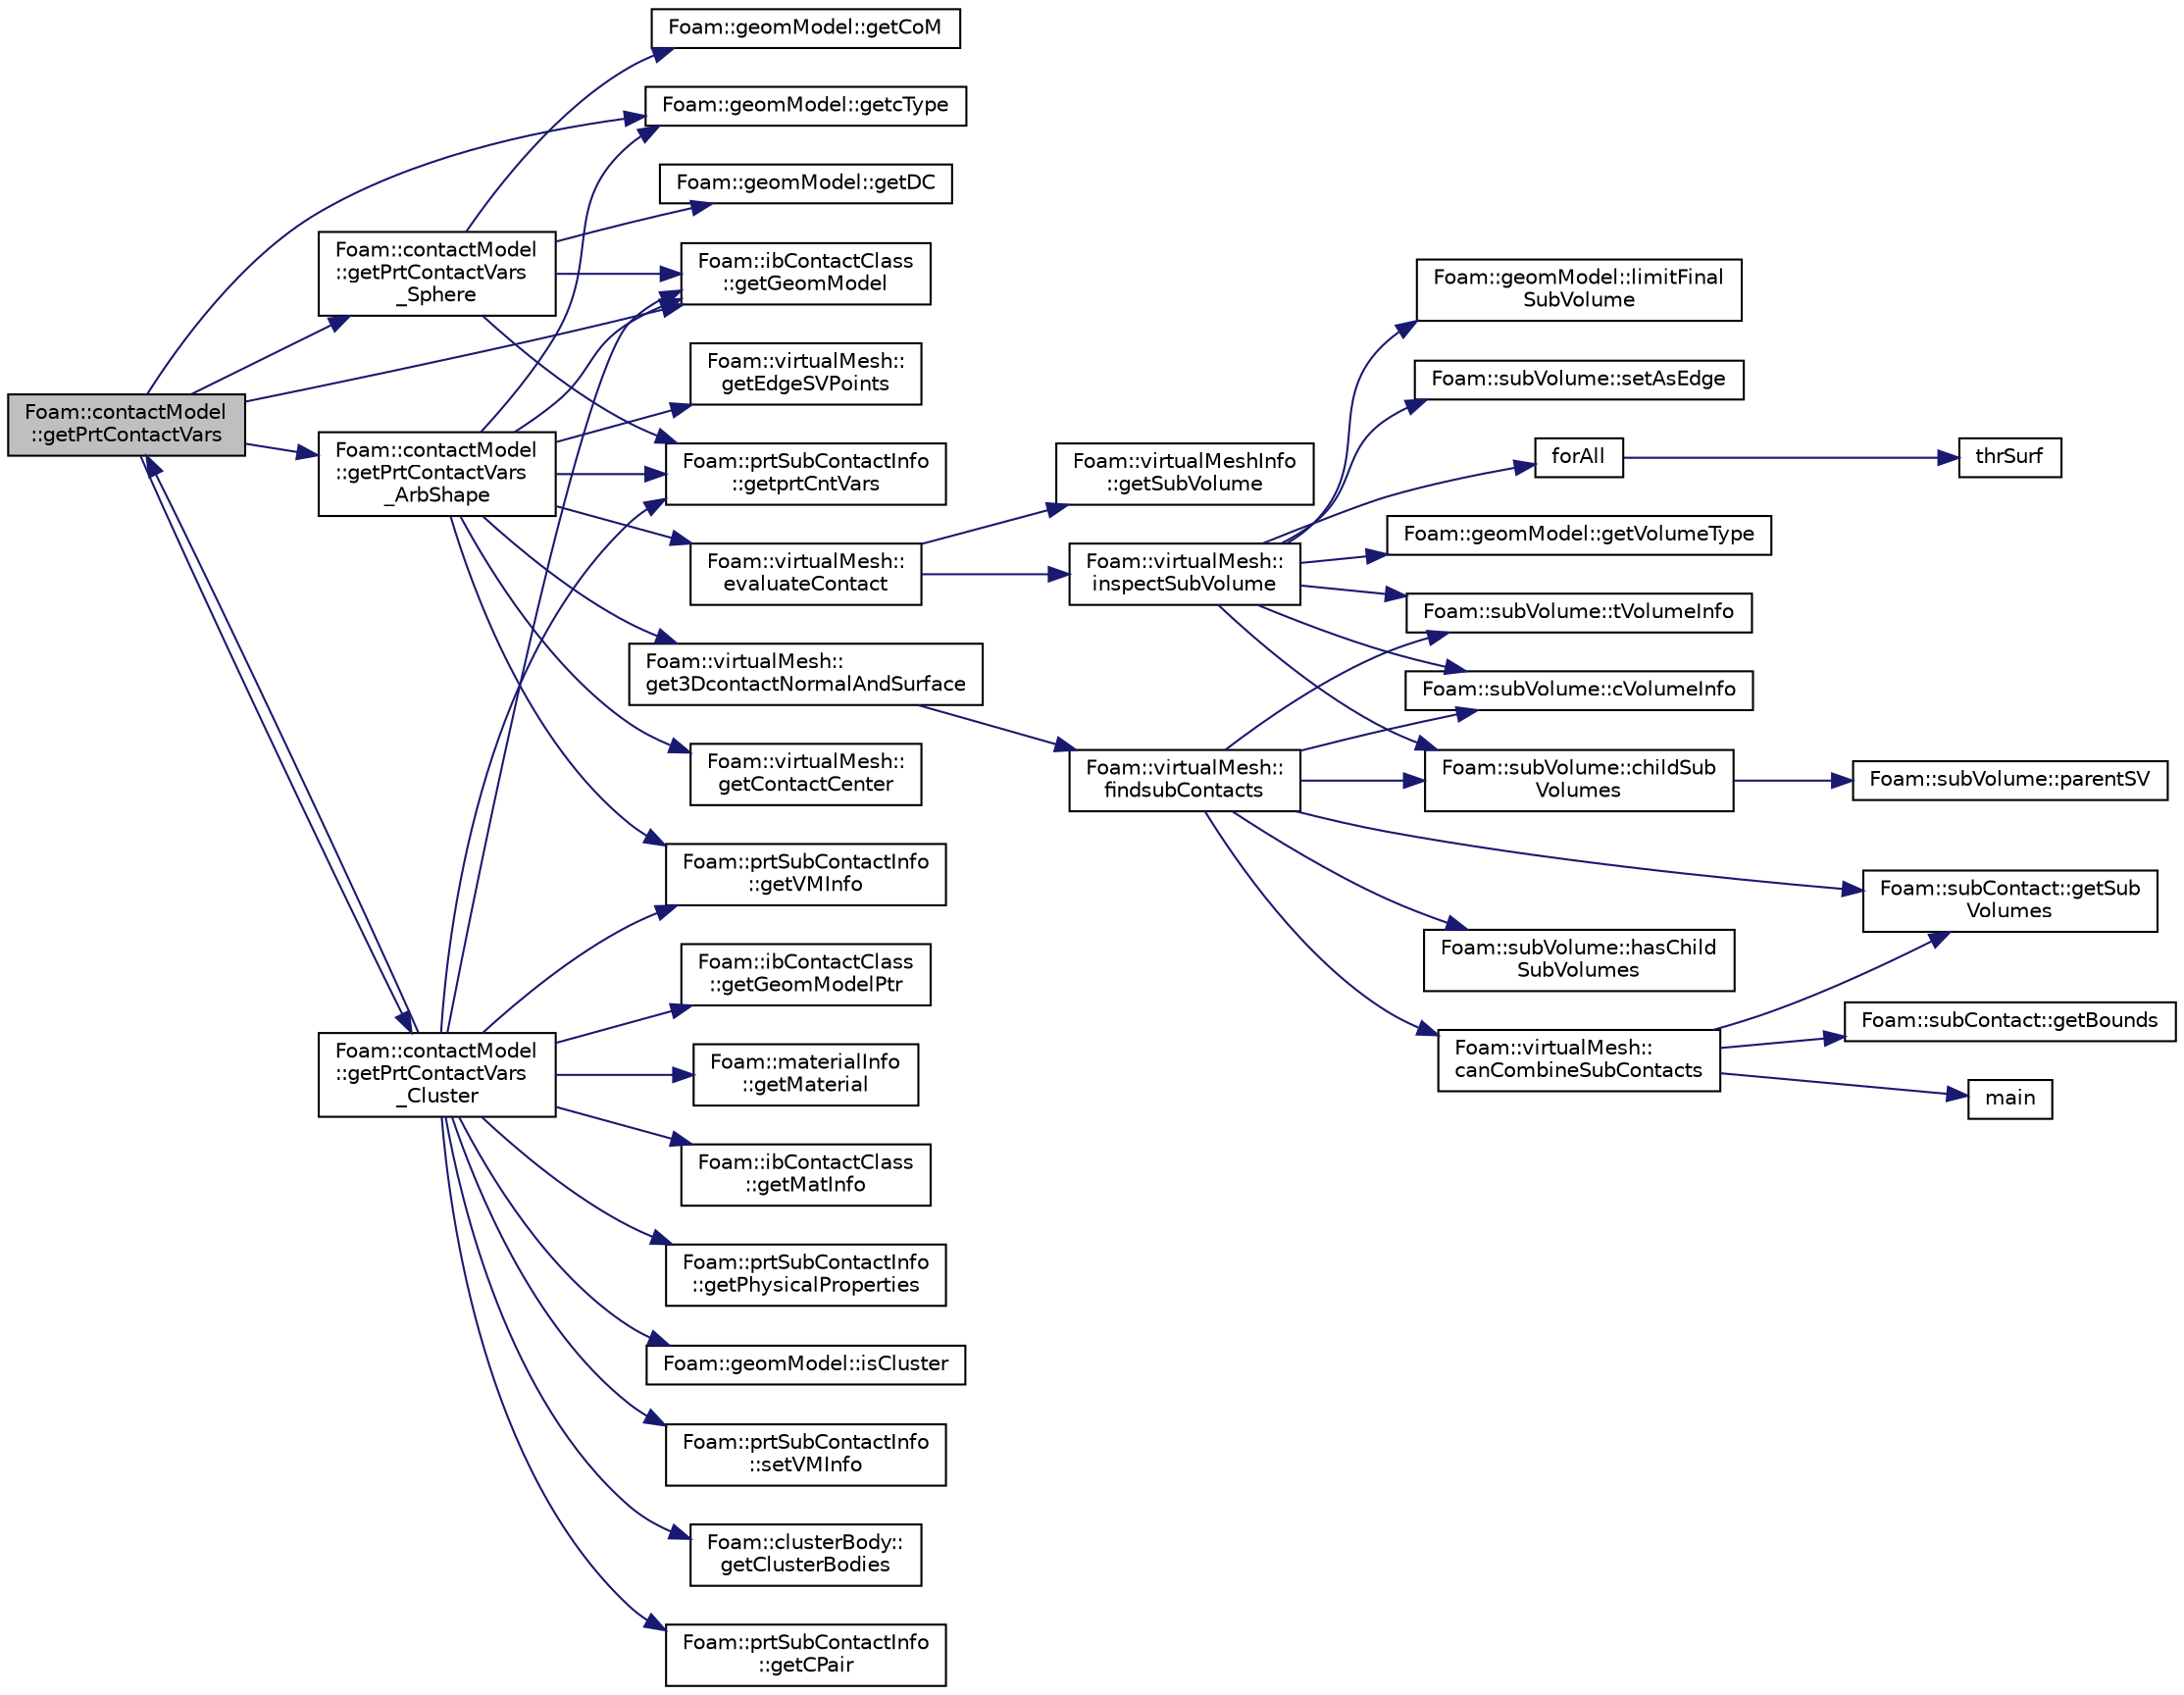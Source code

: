 digraph "Foam::contactModel::getPrtContactVars"
{
 // LATEX_PDF_SIZE
  edge [fontname="Helvetica",fontsize="10",labelfontname="Helvetica",labelfontsize="10"];
  node [fontname="Helvetica",fontsize="10",shape=record];
  rankdir="LR";
  Node1 [label="Foam::contactModel\l::getPrtContactVars",height=0.2,width=0.4,color="black", fillcolor="grey75", style="filled", fontcolor="black",tooltip=" "];
  Node1 -> Node2 [color="midnightblue",fontsize="10",style="solid",fontname="Helvetica"];
  Node2 [label="Foam::geomModel::getcType",height=0.2,width=0.4,color="black", fillcolor="white", style="filled",URL="$classFoam_1_1geomModel.html#aad4760c95591b65260efb023cdbbe862",tooltip=" "];
  Node1 -> Node3 [color="midnightblue",fontsize="10",style="solid",fontname="Helvetica"];
  Node3 [label="Foam::ibContactClass\l::getGeomModel",height=0.2,width=0.4,color="black", fillcolor="white", style="filled",URL="$classFoam_1_1ibContactClass.html#af24117aa9d6b8a28c64ce11354a2fa35",tooltip=" "];
  Node1 -> Node4 [color="midnightblue",fontsize="10",style="solid",fontname="Helvetica"];
  Node4 [label="Foam::contactModel\l::getPrtContactVars\l_ArbShape",height=0.2,width=0.4,color="black", fillcolor="white", style="filled",URL="$namespaceFoam_1_1contactModel.html#affea46ca989ed5be0824017124786db1",tooltip=" "];
  Node4 -> Node5 [color="midnightblue",fontsize="10",style="solid",fontname="Helvetica"];
  Node5 [label="Foam::virtualMesh::\levaluateContact",height=0.2,width=0.4,color="black", fillcolor="white", style="filled",URL="$classFoam_1_1virtualMesh.html#a961b3a9418c9ce2f5388c8e7b0852bb1",tooltip=" "];
  Node5 -> Node6 [color="midnightblue",fontsize="10",style="solid",fontname="Helvetica"];
  Node6 [label="Foam::virtualMeshInfo\l::getSubVolume",height=0.2,width=0.4,color="black", fillcolor="white", style="filled",URL="$structFoam_1_1virtualMeshInfo.html#afcfe37715251da66a52189630a4ce75c",tooltip=" "];
  Node5 -> Node7 [color="midnightblue",fontsize="10",style="solid",fontname="Helvetica"];
  Node7 [label="Foam::virtualMesh::\linspectSubVolume",height=0.2,width=0.4,color="black", fillcolor="white", style="filled",URL="$classFoam_1_1virtualMesh.html#a9a5a301b8abbd7752fcd7b7c736d1ff9",tooltip=" "];
  Node7 -> Node8 [color="midnightblue",fontsize="10",style="solid",fontname="Helvetica"];
  Node8 [label="Foam::subVolume::childSub\lVolumes",height=0.2,width=0.4,color="black", fillcolor="white", style="filled",URL="$classFoam_1_1subVolume.html#a7d5a37765ab19e606f30a29c53ecb4c6",tooltip=" "];
  Node8 -> Node9 [color="midnightblue",fontsize="10",style="solid",fontname="Helvetica"];
  Node9 [label="Foam::subVolume::parentSV",height=0.2,width=0.4,color="black", fillcolor="white", style="filled",URL="$classFoam_1_1subVolume.html#add59543c709c38accaa892effd8551fb",tooltip=" "];
  Node7 -> Node10 [color="midnightblue",fontsize="10",style="solid",fontname="Helvetica"];
  Node10 [label="Foam::subVolume::cVolumeInfo",height=0.2,width=0.4,color="black", fillcolor="white", style="filled",URL="$classFoam_1_1subVolume.html#a8c23e8432056b3a8e31bee18a462d6f2",tooltip=" "];
  Node7 -> Node11 [color="midnightblue",fontsize="10",style="solid",fontname="Helvetica"];
  Node11 [label="forAll",height=0.2,width=0.4,color="black", fillcolor="white", style="filled",URL="$addModels_2initializeAddModels_8H.html#adcd69a620b2d93c893cbf0e92bb7c5d7",tooltip=" "];
  Node11 -> Node12 [color="midnightblue",fontsize="10",style="solid",fontname="Helvetica"];
  Node12 [label="thrSurf",height=0.2,width=0.4,color="black", fillcolor="white", style="filled",URL="$addModels_2initializeAddModels_8H.html#a12947c9cf4cff46d3d0a324e3e718f45",tooltip=" "];
  Node7 -> Node13 [color="midnightblue",fontsize="10",style="solid",fontname="Helvetica"];
  Node13 [label="Foam::geomModel::getVolumeType",height=0.2,width=0.4,color="black", fillcolor="white", style="filled",URL="$classFoam_1_1geomModel.html#ab177b3ff0fb1f3443ef7344b02f1a5c5",tooltip=" "];
  Node7 -> Node14 [color="midnightblue",fontsize="10",style="solid",fontname="Helvetica"];
  Node14 [label="Foam::geomModel::limitFinal\lSubVolume",height=0.2,width=0.4,color="black", fillcolor="white", style="filled",URL="$classFoam_1_1geomModel.html#ab697fc599a50c583d12d5a0397cecbcd",tooltip=" "];
  Node7 -> Node15 [color="midnightblue",fontsize="10",style="solid",fontname="Helvetica"];
  Node15 [label="Foam::subVolume::setAsEdge",height=0.2,width=0.4,color="black", fillcolor="white", style="filled",URL="$classFoam_1_1subVolume.html#a7fd1376c2cb8822c84accbb2414df694",tooltip=" "];
  Node7 -> Node16 [color="midnightblue",fontsize="10",style="solid",fontname="Helvetica"];
  Node16 [label="Foam::subVolume::tVolumeInfo",height=0.2,width=0.4,color="black", fillcolor="white", style="filled",URL="$classFoam_1_1subVolume.html#afb452a6f36fa797ed63f1ccdfd4532f9",tooltip=" "];
  Node4 -> Node17 [color="midnightblue",fontsize="10",style="solid",fontname="Helvetica"];
  Node17 [label="Foam::virtualMesh::\lget3DcontactNormalAndSurface",height=0.2,width=0.4,color="black", fillcolor="white", style="filled",URL="$classFoam_1_1virtualMesh.html#aaebade387815538b88580b6c9a2dc005",tooltip=" "];
  Node17 -> Node18 [color="midnightblue",fontsize="10",style="solid",fontname="Helvetica"];
  Node18 [label="Foam::virtualMesh::\lfindsubContacts",height=0.2,width=0.4,color="black", fillcolor="white", style="filled",URL="$classFoam_1_1virtualMesh.html#ae592f8a7843ae187c2626a4cd92fd637",tooltip=" "];
  Node18 -> Node19 [color="midnightblue",fontsize="10",style="solid",fontname="Helvetica"];
  Node19 [label="Foam::virtualMesh::\lcanCombineSubContacts",height=0.2,width=0.4,color="black", fillcolor="white", style="filled",URL="$classFoam_1_1virtualMesh.html#a1ce321a9d410196522c9eea2966d4d6d",tooltip=" "];
  Node19 -> Node20 [color="midnightblue",fontsize="10",style="solid",fontname="Helvetica"];
  Node20 [label="Foam::subContact::getBounds",height=0.2,width=0.4,color="black", fillcolor="white", style="filled",URL="$classFoam_1_1subContact.html#a4db4ad6f83559320fbfedc1b83ef34c9",tooltip=" "];
  Node19 -> Node21 [color="midnightblue",fontsize="10",style="solid",fontname="Helvetica"];
  Node21 [label="Foam::subContact::getSub\lVolumes",height=0.2,width=0.4,color="black", fillcolor="white", style="filled",URL="$classFoam_1_1subContact.html#aa2ded2c4ba369a1143397e00c4b7aa39",tooltip=" "];
  Node19 -> Node22 [color="midnightblue",fontsize="10",style="solid",fontname="Helvetica"];
  Node22 [label="main",height=0.2,width=0.4,color="black", fillcolor="white", style="filled",URL="$HFDIBDEMFoam_8C.html#a0ddf1224851353fc92bfbff6f499fa97",tooltip=" "];
  Node18 -> Node8 [color="midnightblue",fontsize="10",style="solid",fontname="Helvetica"];
  Node18 -> Node10 [color="midnightblue",fontsize="10",style="solid",fontname="Helvetica"];
  Node18 -> Node21 [color="midnightblue",fontsize="10",style="solid",fontname="Helvetica"];
  Node18 -> Node23 [color="midnightblue",fontsize="10",style="solid",fontname="Helvetica"];
  Node23 [label="Foam::subVolume::hasChild\lSubVolumes",height=0.2,width=0.4,color="black", fillcolor="white", style="filled",URL="$classFoam_1_1subVolume.html#a21c029e5470e71d0977029198d42d2c2",tooltip=" "];
  Node18 -> Node16 [color="midnightblue",fontsize="10",style="solid",fontname="Helvetica"];
  Node4 -> Node24 [color="midnightblue",fontsize="10",style="solid",fontname="Helvetica"];
  Node24 [label="Foam::virtualMesh::\lgetContactCenter",height=0.2,width=0.4,color="black", fillcolor="white", style="filled",URL="$classFoam_1_1virtualMesh.html#a525bd844028608109fd7bb2484a18e14",tooltip=" "];
  Node4 -> Node2 [color="midnightblue",fontsize="10",style="solid",fontname="Helvetica"];
  Node4 -> Node25 [color="midnightblue",fontsize="10",style="solid",fontname="Helvetica"];
  Node25 [label="Foam::virtualMesh::\lgetEdgeSVPoints",height=0.2,width=0.4,color="black", fillcolor="white", style="filled",URL="$classFoam_1_1virtualMesh.html#a7ae8039193aefd9edce7c0bbdae6101e",tooltip=" "];
  Node4 -> Node3 [color="midnightblue",fontsize="10",style="solid",fontname="Helvetica"];
  Node4 -> Node26 [color="midnightblue",fontsize="10",style="solid",fontname="Helvetica"];
  Node26 [label="Foam::prtSubContactInfo\l::getprtCntVars",height=0.2,width=0.4,color="black", fillcolor="white", style="filled",URL="$classFoam_1_1prtSubContactInfo.html#a201ca399e8b41c4187f6269d935d12ce",tooltip=" "];
  Node4 -> Node27 [color="midnightblue",fontsize="10",style="solid",fontname="Helvetica"];
  Node27 [label="Foam::prtSubContactInfo\l::getVMInfo",height=0.2,width=0.4,color="black", fillcolor="white", style="filled",URL="$classFoam_1_1prtSubContactInfo.html#ad065e090dd795e2cb28a289a6d2141de",tooltip=" "];
  Node1 -> Node28 [color="midnightblue",fontsize="10",style="solid",fontname="Helvetica"];
  Node28 [label="Foam::contactModel\l::getPrtContactVars\l_Cluster",height=0.2,width=0.4,color="black", fillcolor="white", style="filled",URL="$namespaceFoam_1_1contactModel.html#a4dc940ebf284cecacb1bf559c238e6af",tooltip=" "];
  Node28 -> Node29 [color="midnightblue",fontsize="10",style="solid",fontname="Helvetica"];
  Node29 [label="Foam::clusterBody::\lgetClusterBodies",height=0.2,width=0.4,color="black", fillcolor="white", style="filled",URL="$classFoam_1_1clusterBody.html#a284f52a30ebda31d578267f12c902225",tooltip=" "];
  Node28 -> Node30 [color="midnightblue",fontsize="10",style="solid",fontname="Helvetica"];
  Node30 [label="Foam::prtSubContactInfo\l::getCPair",height=0.2,width=0.4,color="black", fillcolor="white", style="filled",URL="$classFoam_1_1prtSubContactInfo.html#a3110f964059fad119ddc7e985aa68628",tooltip=" "];
  Node28 -> Node3 [color="midnightblue",fontsize="10",style="solid",fontname="Helvetica"];
  Node28 -> Node31 [color="midnightblue",fontsize="10",style="solid",fontname="Helvetica"];
  Node31 [label="Foam::ibContactClass\l::getGeomModelPtr",height=0.2,width=0.4,color="black", fillcolor="white", style="filled",URL="$classFoam_1_1ibContactClass.html#af11d4d057a35a57e68ea8b0b03ff703c",tooltip=" "];
  Node28 -> Node32 [color="midnightblue",fontsize="10",style="solid",fontname="Helvetica"];
  Node32 [label="Foam::materialInfo\l::getMaterial",height=0.2,width=0.4,color="black", fillcolor="white", style="filled",URL="$classFoam_1_1materialInfo.html#af4ad397d31f9fbfa3f1740d921c7364c",tooltip=" "];
  Node28 -> Node33 [color="midnightblue",fontsize="10",style="solid",fontname="Helvetica"];
  Node33 [label="Foam::ibContactClass\l::getMatInfo",height=0.2,width=0.4,color="black", fillcolor="white", style="filled",URL="$classFoam_1_1ibContactClass.html#a5358ed75ed8e5f863f982ef3703290aa",tooltip=" "];
  Node28 -> Node34 [color="midnightblue",fontsize="10",style="solid",fontname="Helvetica"];
  Node34 [label="Foam::prtSubContactInfo\l::getPhysicalProperties",height=0.2,width=0.4,color="black", fillcolor="white", style="filled",URL="$classFoam_1_1prtSubContactInfo.html#a35f19b1b38f4960dbadf20f6c8b57c4e",tooltip=" "];
  Node28 -> Node26 [color="midnightblue",fontsize="10",style="solid",fontname="Helvetica"];
  Node28 -> Node1 [color="midnightblue",fontsize="10",style="solid",fontname="Helvetica"];
  Node28 -> Node27 [color="midnightblue",fontsize="10",style="solid",fontname="Helvetica"];
  Node28 -> Node35 [color="midnightblue",fontsize="10",style="solid",fontname="Helvetica"];
  Node35 [label="Foam::geomModel::isCluster",height=0.2,width=0.4,color="black", fillcolor="white", style="filled",URL="$classFoam_1_1geomModel.html#a52273797dd78b8e0e679350270a436fd",tooltip=" "];
  Node28 -> Node36 [color="midnightblue",fontsize="10",style="solid",fontname="Helvetica"];
  Node36 [label="Foam::prtSubContactInfo\l::setVMInfo",height=0.2,width=0.4,color="black", fillcolor="white", style="filled",URL="$classFoam_1_1prtSubContactInfo.html#a401e4a43c78b4cd7e2c41dc84fe29fec",tooltip=" "];
  Node1 -> Node37 [color="midnightblue",fontsize="10",style="solid",fontname="Helvetica"];
  Node37 [label="Foam::contactModel\l::getPrtContactVars\l_Sphere",height=0.2,width=0.4,color="black", fillcolor="white", style="filled",URL="$namespaceFoam_1_1contactModel.html#a893999bb48eebb2118124dffc6bbd170",tooltip=" "];
  Node37 -> Node38 [color="midnightblue",fontsize="10",style="solid",fontname="Helvetica"];
  Node38 [label="Foam::geomModel::getCoM",height=0.2,width=0.4,color="black", fillcolor="white", style="filled",URL="$classFoam_1_1geomModel.html#a17f5482e38b671fd424704393e4db210",tooltip=" "];
  Node37 -> Node39 [color="midnightblue",fontsize="10",style="solid",fontname="Helvetica"];
  Node39 [label="Foam::geomModel::getDC",height=0.2,width=0.4,color="black", fillcolor="white", style="filled",URL="$classFoam_1_1geomModel.html#a4a544cd34b3b6a9963fb311c4d9938fb",tooltip=" "];
  Node37 -> Node3 [color="midnightblue",fontsize="10",style="solid",fontname="Helvetica"];
  Node37 -> Node26 [color="midnightblue",fontsize="10",style="solid",fontname="Helvetica"];
}

